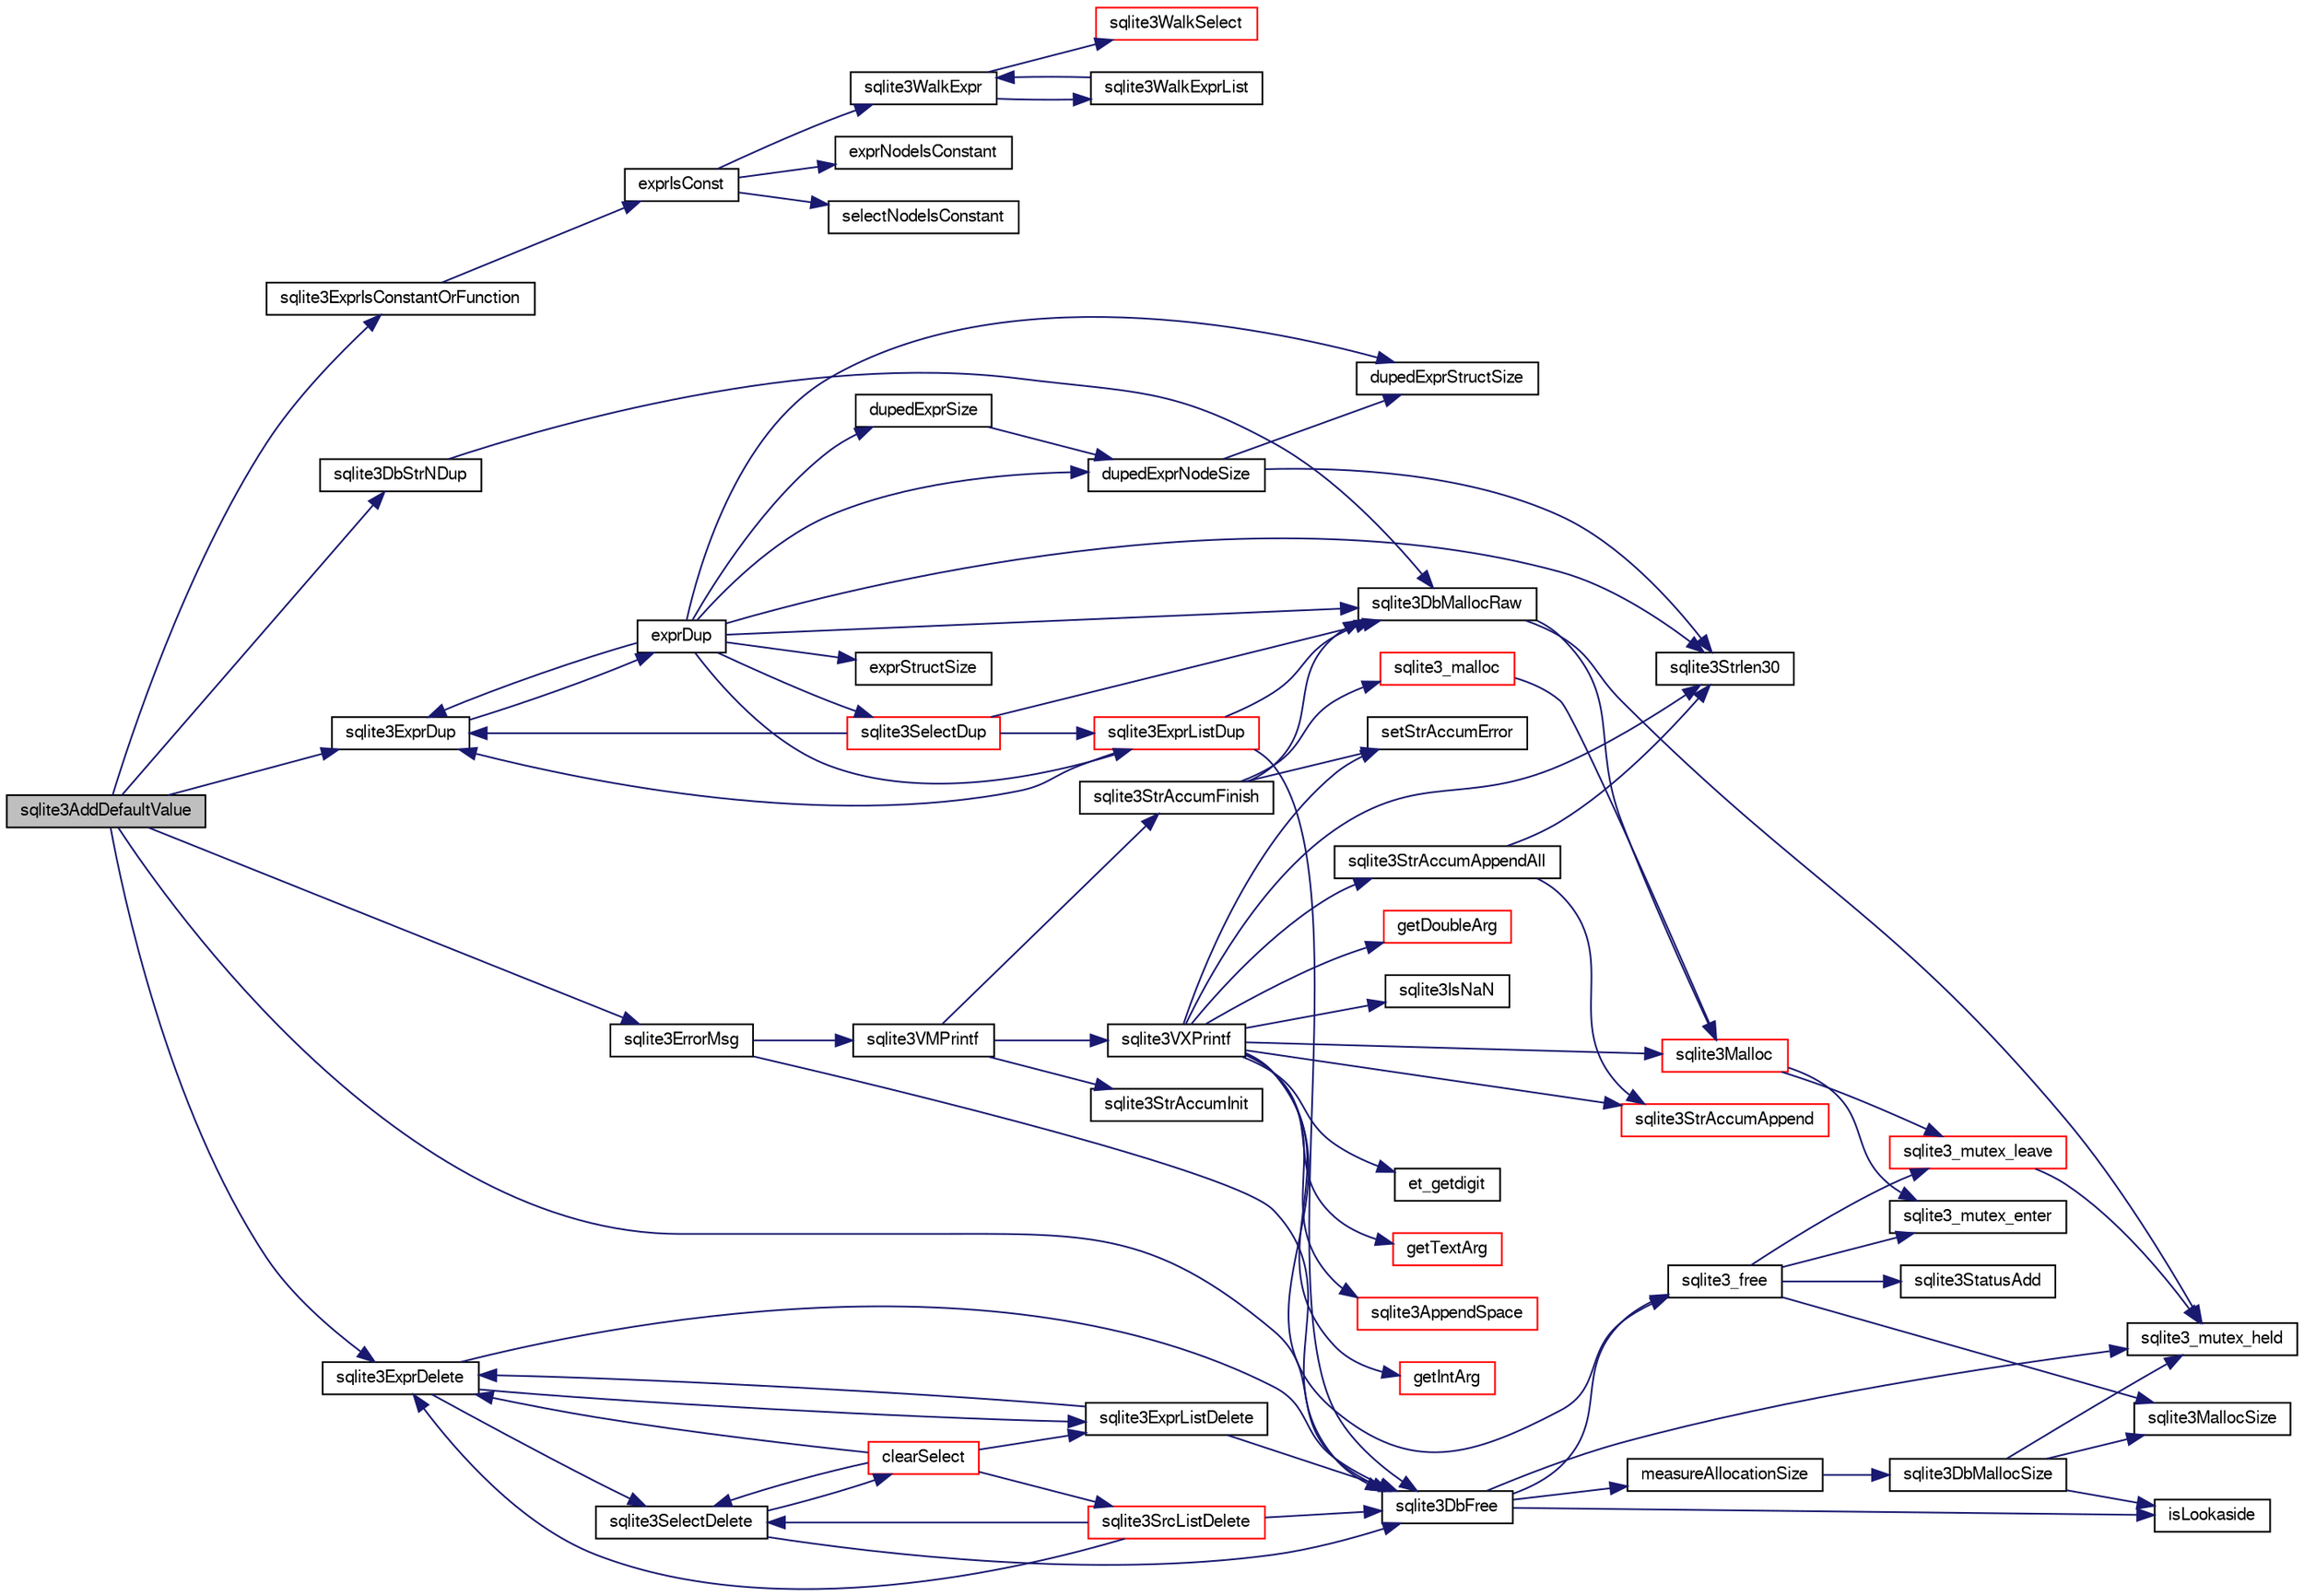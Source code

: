 digraph "sqlite3AddDefaultValue"
{
  edge [fontname="FreeSans",fontsize="10",labelfontname="FreeSans",labelfontsize="10"];
  node [fontname="FreeSans",fontsize="10",shape=record];
  rankdir="LR";
  Node408643 [label="sqlite3AddDefaultValue",height=0.2,width=0.4,color="black", fillcolor="grey75", style="filled", fontcolor="black"];
  Node408643 -> Node408644 [color="midnightblue",fontsize="10",style="solid",fontname="FreeSans"];
  Node408644 [label="sqlite3ExprIsConstantOrFunction",height=0.2,width=0.4,color="black", fillcolor="white", style="filled",URL="$sqlite3_8c.html#a038956f3f79b079ce7095af4299c6f2d"];
  Node408644 -> Node408645 [color="midnightblue",fontsize="10",style="solid",fontname="FreeSans"];
  Node408645 [label="exprIsConst",height=0.2,width=0.4,color="black", fillcolor="white", style="filled",URL="$sqlite3_8c.html#a5b93dd8800ece14ec33f44a1ba2cf4d4"];
  Node408645 -> Node408646 [color="midnightblue",fontsize="10",style="solid",fontname="FreeSans"];
  Node408646 [label="exprNodeIsConstant",height=0.2,width=0.4,color="black", fillcolor="white", style="filled",URL="$sqlite3_8c.html#a993c7a02c2738fb2458b04617a450eb5"];
  Node408645 -> Node408647 [color="midnightblue",fontsize="10",style="solid",fontname="FreeSans"];
  Node408647 [label="selectNodeIsConstant",height=0.2,width=0.4,color="black", fillcolor="white", style="filled",URL="$sqlite3_8c.html#a495054d834201a04b68f8ac13eeb66b9"];
  Node408645 -> Node408648 [color="midnightblue",fontsize="10",style="solid",fontname="FreeSans"];
  Node408648 [label="sqlite3WalkExpr",height=0.2,width=0.4,color="black", fillcolor="white", style="filled",URL="$sqlite3_8c.html#a5d04d7273f7194fb0fbb24e7ee5e1b5a"];
  Node408648 -> Node408649 [color="midnightblue",fontsize="10",style="solid",fontname="FreeSans"];
  Node408649 [label="sqlite3WalkSelect",height=0.2,width=0.4,color="red", fillcolor="white", style="filled",URL="$sqlite3_8c.html#a7c7c772166f45c62ea98fea7bb737b63"];
  Node408648 -> Node408651 [color="midnightblue",fontsize="10",style="solid",fontname="FreeSans"];
  Node408651 [label="sqlite3WalkExprList",height=0.2,width=0.4,color="black", fillcolor="white", style="filled",URL="$sqlite3_8c.html#a436c8eb5cdac53ea15cd6b06645356ae"];
  Node408651 -> Node408648 [color="midnightblue",fontsize="10",style="solid",fontname="FreeSans"];
  Node408643 -> Node408653 [color="midnightblue",fontsize="10",style="solid",fontname="FreeSans"];
  Node408653 [label="sqlite3ErrorMsg",height=0.2,width=0.4,color="black", fillcolor="white", style="filled",URL="$sqlite3_8c.html#aee2798e173651adae0f9c85469f3457d"];
  Node408653 -> Node408654 [color="midnightblue",fontsize="10",style="solid",fontname="FreeSans"];
  Node408654 [label="sqlite3VMPrintf",height=0.2,width=0.4,color="black", fillcolor="white", style="filled",URL="$sqlite3_8c.html#a05535d0982ef06fbc2ee8195ebbae689"];
  Node408654 -> Node408655 [color="midnightblue",fontsize="10",style="solid",fontname="FreeSans"];
  Node408655 [label="sqlite3StrAccumInit",height=0.2,width=0.4,color="black", fillcolor="white", style="filled",URL="$sqlite3_8c.html#aabf95e113b9d54d519cd15a56215f560"];
  Node408654 -> Node408656 [color="midnightblue",fontsize="10",style="solid",fontname="FreeSans"];
  Node408656 [label="sqlite3VXPrintf",height=0.2,width=0.4,color="black", fillcolor="white", style="filled",URL="$sqlite3_8c.html#a63c25806c9bd4a2b76f9a0eb232c6bde"];
  Node408656 -> Node408657 [color="midnightblue",fontsize="10",style="solid",fontname="FreeSans"];
  Node408657 [label="sqlite3StrAccumAppend",height=0.2,width=0.4,color="red", fillcolor="white", style="filled",URL="$sqlite3_8c.html#a56664fa33def33c5a5245b623441d5e0"];
  Node408656 -> Node408930 [color="midnightblue",fontsize="10",style="solid",fontname="FreeSans"];
  Node408930 [label="getIntArg",height=0.2,width=0.4,color="red", fillcolor="white", style="filled",URL="$sqlite3_8c.html#abff258963dbd9205fb299851a64c67be"];
  Node408656 -> Node408675 [color="midnightblue",fontsize="10",style="solid",fontname="FreeSans"];
  Node408675 [label="sqlite3Malloc",height=0.2,width=0.4,color="red", fillcolor="white", style="filled",URL="$sqlite3_8c.html#a361a2eaa846b1885f123abe46f5d8b2b"];
  Node408675 -> Node408669 [color="midnightblue",fontsize="10",style="solid",fontname="FreeSans"];
  Node408669 [label="sqlite3_mutex_enter",height=0.2,width=0.4,color="black", fillcolor="white", style="filled",URL="$sqlite3_8c.html#a1c12cde690bd89f104de5cbad12a6bf5"];
  Node408675 -> Node408671 [color="midnightblue",fontsize="10",style="solid",fontname="FreeSans"];
  Node408671 [label="sqlite3_mutex_leave",height=0.2,width=0.4,color="red", fillcolor="white", style="filled",URL="$sqlite3_8c.html#a5838d235601dbd3c1fa993555c6bcc93"];
  Node408671 -> Node408663 [color="midnightblue",fontsize="10",style="solid",fontname="FreeSans"];
  Node408663 [label="sqlite3_mutex_held",height=0.2,width=0.4,color="black", fillcolor="white", style="filled",URL="$sqlite3_8c.html#acf77da68932b6bc163c5e68547ecc3e7"];
  Node408656 -> Node408660 [color="midnightblue",fontsize="10",style="solid",fontname="FreeSans"];
  Node408660 [label="setStrAccumError",height=0.2,width=0.4,color="black", fillcolor="white", style="filled",URL="$sqlite3_8c.html#a3dc479a1fc8ba1ab8edfe51f8a0b102c"];
  Node408656 -> Node408931 [color="midnightblue",fontsize="10",style="solid",fontname="FreeSans"];
  Node408931 [label="getDoubleArg",height=0.2,width=0.4,color="red", fillcolor="white", style="filled",URL="$sqlite3_8c.html#a1cf25120072c85bd261983b24c12c3d9"];
  Node408656 -> Node408824 [color="midnightblue",fontsize="10",style="solid",fontname="FreeSans"];
  Node408824 [label="sqlite3IsNaN",height=0.2,width=0.4,color="black", fillcolor="white", style="filled",URL="$sqlite3_8c.html#aed4d78203877c3486765ccbc7feebb50"];
  Node408656 -> Node408742 [color="midnightblue",fontsize="10",style="solid",fontname="FreeSans"];
  Node408742 [label="sqlite3Strlen30",height=0.2,width=0.4,color="black", fillcolor="white", style="filled",URL="$sqlite3_8c.html#a3dcd80ba41f1a308193dee74857b62a7"];
  Node408656 -> Node408932 [color="midnightblue",fontsize="10",style="solid",fontname="FreeSans"];
  Node408932 [label="et_getdigit",height=0.2,width=0.4,color="black", fillcolor="white", style="filled",URL="$sqlite3_8c.html#a40c5a308749ad07cc2397a53e081bff0"];
  Node408656 -> Node408933 [color="midnightblue",fontsize="10",style="solid",fontname="FreeSans"];
  Node408933 [label="getTextArg",height=0.2,width=0.4,color="red", fillcolor="white", style="filled",URL="$sqlite3_8c.html#afbb41850423ef20071cefaab0431e04d"];
  Node408656 -> Node408934 [color="midnightblue",fontsize="10",style="solid",fontname="FreeSans"];
  Node408934 [label="sqlite3StrAccumAppendAll",height=0.2,width=0.4,color="black", fillcolor="white", style="filled",URL="$sqlite3_8c.html#acaf8f3e4f99a3c3a4a77e9c987547289"];
  Node408934 -> Node408657 [color="midnightblue",fontsize="10",style="solid",fontname="FreeSans"];
  Node408934 -> Node408742 [color="midnightblue",fontsize="10",style="solid",fontname="FreeSans"];
  Node408656 -> Node408935 [color="midnightblue",fontsize="10",style="solid",fontname="FreeSans"];
  Node408935 [label="sqlite3AppendSpace",height=0.2,width=0.4,color="red", fillcolor="white", style="filled",URL="$sqlite3_8c.html#aefd38a5afc0020d4a93855c3ee7c63a8"];
  Node408656 -> Node408668 [color="midnightblue",fontsize="10",style="solid",fontname="FreeSans"];
  Node408668 [label="sqlite3_free",height=0.2,width=0.4,color="black", fillcolor="white", style="filled",URL="$sqlite3_8c.html#a6552349e36a8a691af5487999ab09519"];
  Node408668 -> Node408669 [color="midnightblue",fontsize="10",style="solid",fontname="FreeSans"];
  Node408668 -> Node408670 [color="midnightblue",fontsize="10",style="solid",fontname="FreeSans"];
  Node408670 [label="sqlite3StatusAdd",height=0.2,width=0.4,color="black", fillcolor="white", style="filled",URL="$sqlite3_8c.html#afa029f93586aeab4cc85360905dae9cd"];
  Node408668 -> Node408666 [color="midnightblue",fontsize="10",style="solid",fontname="FreeSans"];
  Node408666 [label="sqlite3MallocSize",height=0.2,width=0.4,color="black", fillcolor="white", style="filled",URL="$sqlite3_8c.html#acf5d2a5f35270bafb050bd2def576955"];
  Node408668 -> Node408671 [color="midnightblue",fontsize="10",style="solid",fontname="FreeSans"];
  Node408654 -> Node408706 [color="midnightblue",fontsize="10",style="solid",fontname="FreeSans"];
  Node408706 [label="sqlite3StrAccumFinish",height=0.2,width=0.4,color="black", fillcolor="white", style="filled",URL="$sqlite3_8c.html#adb7f26b10ac1b847db6f000ef4c2e2ba"];
  Node408706 -> Node408674 [color="midnightblue",fontsize="10",style="solid",fontname="FreeSans"];
  Node408674 [label="sqlite3DbMallocRaw",height=0.2,width=0.4,color="black", fillcolor="white", style="filled",URL="$sqlite3_8c.html#abbe8be0cf7175e11ddc3e2218fad924e"];
  Node408674 -> Node408663 [color="midnightblue",fontsize="10",style="solid",fontname="FreeSans"];
  Node408674 -> Node408675 [color="midnightblue",fontsize="10",style="solid",fontname="FreeSans"];
  Node408706 -> Node408707 [color="midnightblue",fontsize="10",style="solid",fontname="FreeSans"];
  Node408707 [label="sqlite3_malloc",height=0.2,width=0.4,color="red", fillcolor="white", style="filled",URL="$sqlite3_8c.html#ac79dba55fc32b6a840cf5a9769bce7cd"];
  Node408707 -> Node408675 [color="midnightblue",fontsize="10",style="solid",fontname="FreeSans"];
  Node408706 -> Node408660 [color="midnightblue",fontsize="10",style="solid",fontname="FreeSans"];
  Node408653 -> Node408662 [color="midnightblue",fontsize="10",style="solid",fontname="FreeSans"];
  Node408662 [label="sqlite3DbFree",height=0.2,width=0.4,color="black", fillcolor="white", style="filled",URL="$sqlite3_8c.html#ac70ab821a6607b4a1b909582dc37a069"];
  Node408662 -> Node408663 [color="midnightblue",fontsize="10",style="solid",fontname="FreeSans"];
  Node408662 -> Node408664 [color="midnightblue",fontsize="10",style="solid",fontname="FreeSans"];
  Node408664 [label="measureAllocationSize",height=0.2,width=0.4,color="black", fillcolor="white", style="filled",URL="$sqlite3_8c.html#a45731e644a22fdb756e2b6337224217a"];
  Node408664 -> Node408665 [color="midnightblue",fontsize="10",style="solid",fontname="FreeSans"];
  Node408665 [label="sqlite3DbMallocSize",height=0.2,width=0.4,color="black", fillcolor="white", style="filled",URL="$sqlite3_8c.html#aa397e5a8a03495203a0767abf0a71f86"];
  Node408665 -> Node408666 [color="midnightblue",fontsize="10",style="solid",fontname="FreeSans"];
  Node408665 -> Node408663 [color="midnightblue",fontsize="10",style="solid",fontname="FreeSans"];
  Node408665 -> Node408667 [color="midnightblue",fontsize="10",style="solid",fontname="FreeSans"];
  Node408667 [label="isLookaside",height=0.2,width=0.4,color="black", fillcolor="white", style="filled",URL="$sqlite3_8c.html#a770fa05ff9717b75e16f4d968a77b897"];
  Node408662 -> Node408667 [color="midnightblue",fontsize="10",style="solid",fontname="FreeSans"];
  Node408662 -> Node408668 [color="midnightblue",fontsize="10",style="solid",fontname="FreeSans"];
  Node408643 -> Node408936 [color="midnightblue",fontsize="10",style="solid",fontname="FreeSans"];
  Node408936 [label="sqlite3ExprDelete",height=0.2,width=0.4,color="black", fillcolor="white", style="filled",URL="$sqlite3_8c.html#ae4e21ab5918e0428fbaa9e615dceb309"];
  Node408936 -> Node408662 [color="midnightblue",fontsize="10",style="solid",fontname="FreeSans"];
  Node408936 -> Node408937 [color="midnightblue",fontsize="10",style="solid",fontname="FreeSans"];
  Node408937 [label="sqlite3SelectDelete",height=0.2,width=0.4,color="black", fillcolor="white", style="filled",URL="$sqlite3_8c.html#a0f56959f0acac85496744f0d068854a0"];
  Node408937 -> Node408938 [color="midnightblue",fontsize="10",style="solid",fontname="FreeSans"];
  Node408938 [label="clearSelect",height=0.2,width=0.4,color="red", fillcolor="white", style="filled",URL="$sqlite3_8c.html#ac083bac4f2f02c26aa02fc24ca8c2dd9"];
  Node408938 -> Node408939 [color="midnightblue",fontsize="10",style="solid",fontname="FreeSans"];
  Node408939 [label="sqlite3ExprListDelete",height=0.2,width=0.4,color="black", fillcolor="white", style="filled",URL="$sqlite3_8c.html#ae9cd46eac81e86a04ed8c09b99fc3c10"];
  Node408939 -> Node408936 [color="midnightblue",fontsize="10",style="solid",fontname="FreeSans"];
  Node408939 -> Node408662 [color="midnightblue",fontsize="10",style="solid",fontname="FreeSans"];
  Node408938 -> Node408940 [color="midnightblue",fontsize="10",style="solid",fontname="FreeSans"];
  Node408940 [label="sqlite3SrcListDelete",height=0.2,width=0.4,color="red", fillcolor="white", style="filled",URL="$sqlite3_8c.html#acc250a3e5e7fd8889a16a9f28e3e7312"];
  Node408940 -> Node408662 [color="midnightblue",fontsize="10",style="solid",fontname="FreeSans"];
  Node408940 -> Node408937 [color="midnightblue",fontsize="10",style="solid",fontname="FreeSans"];
  Node408940 -> Node408936 [color="midnightblue",fontsize="10",style="solid",fontname="FreeSans"];
  Node408938 -> Node408936 [color="midnightblue",fontsize="10",style="solid",fontname="FreeSans"];
  Node408938 -> Node408937 [color="midnightblue",fontsize="10",style="solid",fontname="FreeSans"];
  Node408937 -> Node408662 [color="midnightblue",fontsize="10",style="solid",fontname="FreeSans"];
  Node408936 -> Node408939 [color="midnightblue",fontsize="10",style="solid",fontname="FreeSans"];
  Node408643 -> Node409607 [color="midnightblue",fontsize="10",style="solid",fontname="FreeSans"];
  Node409607 [label="sqlite3ExprDup",height=0.2,width=0.4,color="black", fillcolor="white", style="filled",URL="$sqlite3_8c.html#a509095508224c9f99698d86205234209"];
  Node409607 -> Node409608 [color="midnightblue",fontsize="10",style="solid",fontname="FreeSans"];
  Node409608 [label="exprDup",height=0.2,width=0.4,color="black", fillcolor="white", style="filled",URL="$sqlite3_8c.html#a89f473c64253ae0a76749f543466a05a"];
  Node409608 -> Node408674 [color="midnightblue",fontsize="10",style="solid",fontname="FreeSans"];
  Node409608 -> Node409609 [color="midnightblue",fontsize="10",style="solid",fontname="FreeSans"];
  Node409609 [label="dupedExprSize",height=0.2,width=0.4,color="black", fillcolor="white", style="filled",URL="$sqlite3_8c.html#a9c79c04ad08e45cf19c143c6de3b634c"];
  Node409609 -> Node409610 [color="midnightblue",fontsize="10",style="solid",fontname="FreeSans"];
  Node409610 [label="dupedExprNodeSize",height=0.2,width=0.4,color="black", fillcolor="white", style="filled",URL="$sqlite3_8c.html#ad2b8ec81910e74d2a6a73250a7d82801"];
  Node409610 -> Node409611 [color="midnightblue",fontsize="10",style="solid",fontname="FreeSans"];
  Node409611 [label="dupedExprStructSize",height=0.2,width=0.4,color="black", fillcolor="white", style="filled",URL="$sqlite3_8c.html#ac6b4cf7bb7f9249aa2e5d311fe2e4998"];
  Node409610 -> Node408742 [color="midnightblue",fontsize="10",style="solid",fontname="FreeSans"];
  Node409608 -> Node409611 [color="midnightblue",fontsize="10",style="solid",fontname="FreeSans"];
  Node409608 -> Node408742 [color="midnightblue",fontsize="10",style="solid",fontname="FreeSans"];
  Node409608 -> Node409612 [color="midnightblue",fontsize="10",style="solid",fontname="FreeSans"];
  Node409612 [label="exprStructSize",height=0.2,width=0.4,color="black", fillcolor="white", style="filled",URL="$sqlite3_8c.html#a8fe8a668c35e1c51cb67ab0e991f484e"];
  Node409608 -> Node409613 [color="midnightblue",fontsize="10",style="solid",fontname="FreeSans"];
  Node409613 [label="sqlite3SelectDup",height=0.2,width=0.4,color="red", fillcolor="white", style="filled",URL="$sqlite3_8c.html#af8a7f75590dced000c27784d90b57b87"];
  Node409613 -> Node408674 [color="midnightblue",fontsize="10",style="solid",fontname="FreeSans"];
  Node409613 -> Node409614 [color="midnightblue",fontsize="10",style="solid",fontname="FreeSans"];
  Node409614 [label="sqlite3ExprListDup",height=0.2,width=0.4,color="red", fillcolor="white", style="filled",URL="$sqlite3_8c.html#abfb0903f2fc516fcceec37b3489d528c"];
  Node409614 -> Node408674 [color="midnightblue",fontsize="10",style="solid",fontname="FreeSans"];
  Node409614 -> Node408662 [color="midnightblue",fontsize="10",style="solid",fontname="FreeSans"];
  Node409614 -> Node409607 [color="midnightblue",fontsize="10",style="solid",fontname="FreeSans"];
  Node409613 -> Node409607 [color="midnightblue",fontsize="10",style="solid",fontname="FreeSans"];
  Node409608 -> Node409614 [color="midnightblue",fontsize="10",style="solid",fontname="FreeSans"];
  Node409608 -> Node409610 [color="midnightblue",fontsize="10",style="solid",fontname="FreeSans"];
  Node409608 -> Node409607 [color="midnightblue",fontsize="10",style="solid",fontname="FreeSans"];
  Node408643 -> Node408662 [color="midnightblue",fontsize="10",style="solid",fontname="FreeSans"];
  Node408643 -> Node408921 [color="midnightblue",fontsize="10",style="solid",fontname="FreeSans"];
  Node408921 [label="sqlite3DbStrNDup",height=0.2,width=0.4,color="black", fillcolor="white", style="filled",URL="$sqlite3_8c.html#a48e8c757f70cba60fe83ce00ad8de713"];
  Node408921 -> Node408674 [color="midnightblue",fontsize="10",style="solid",fontname="FreeSans"];
}
